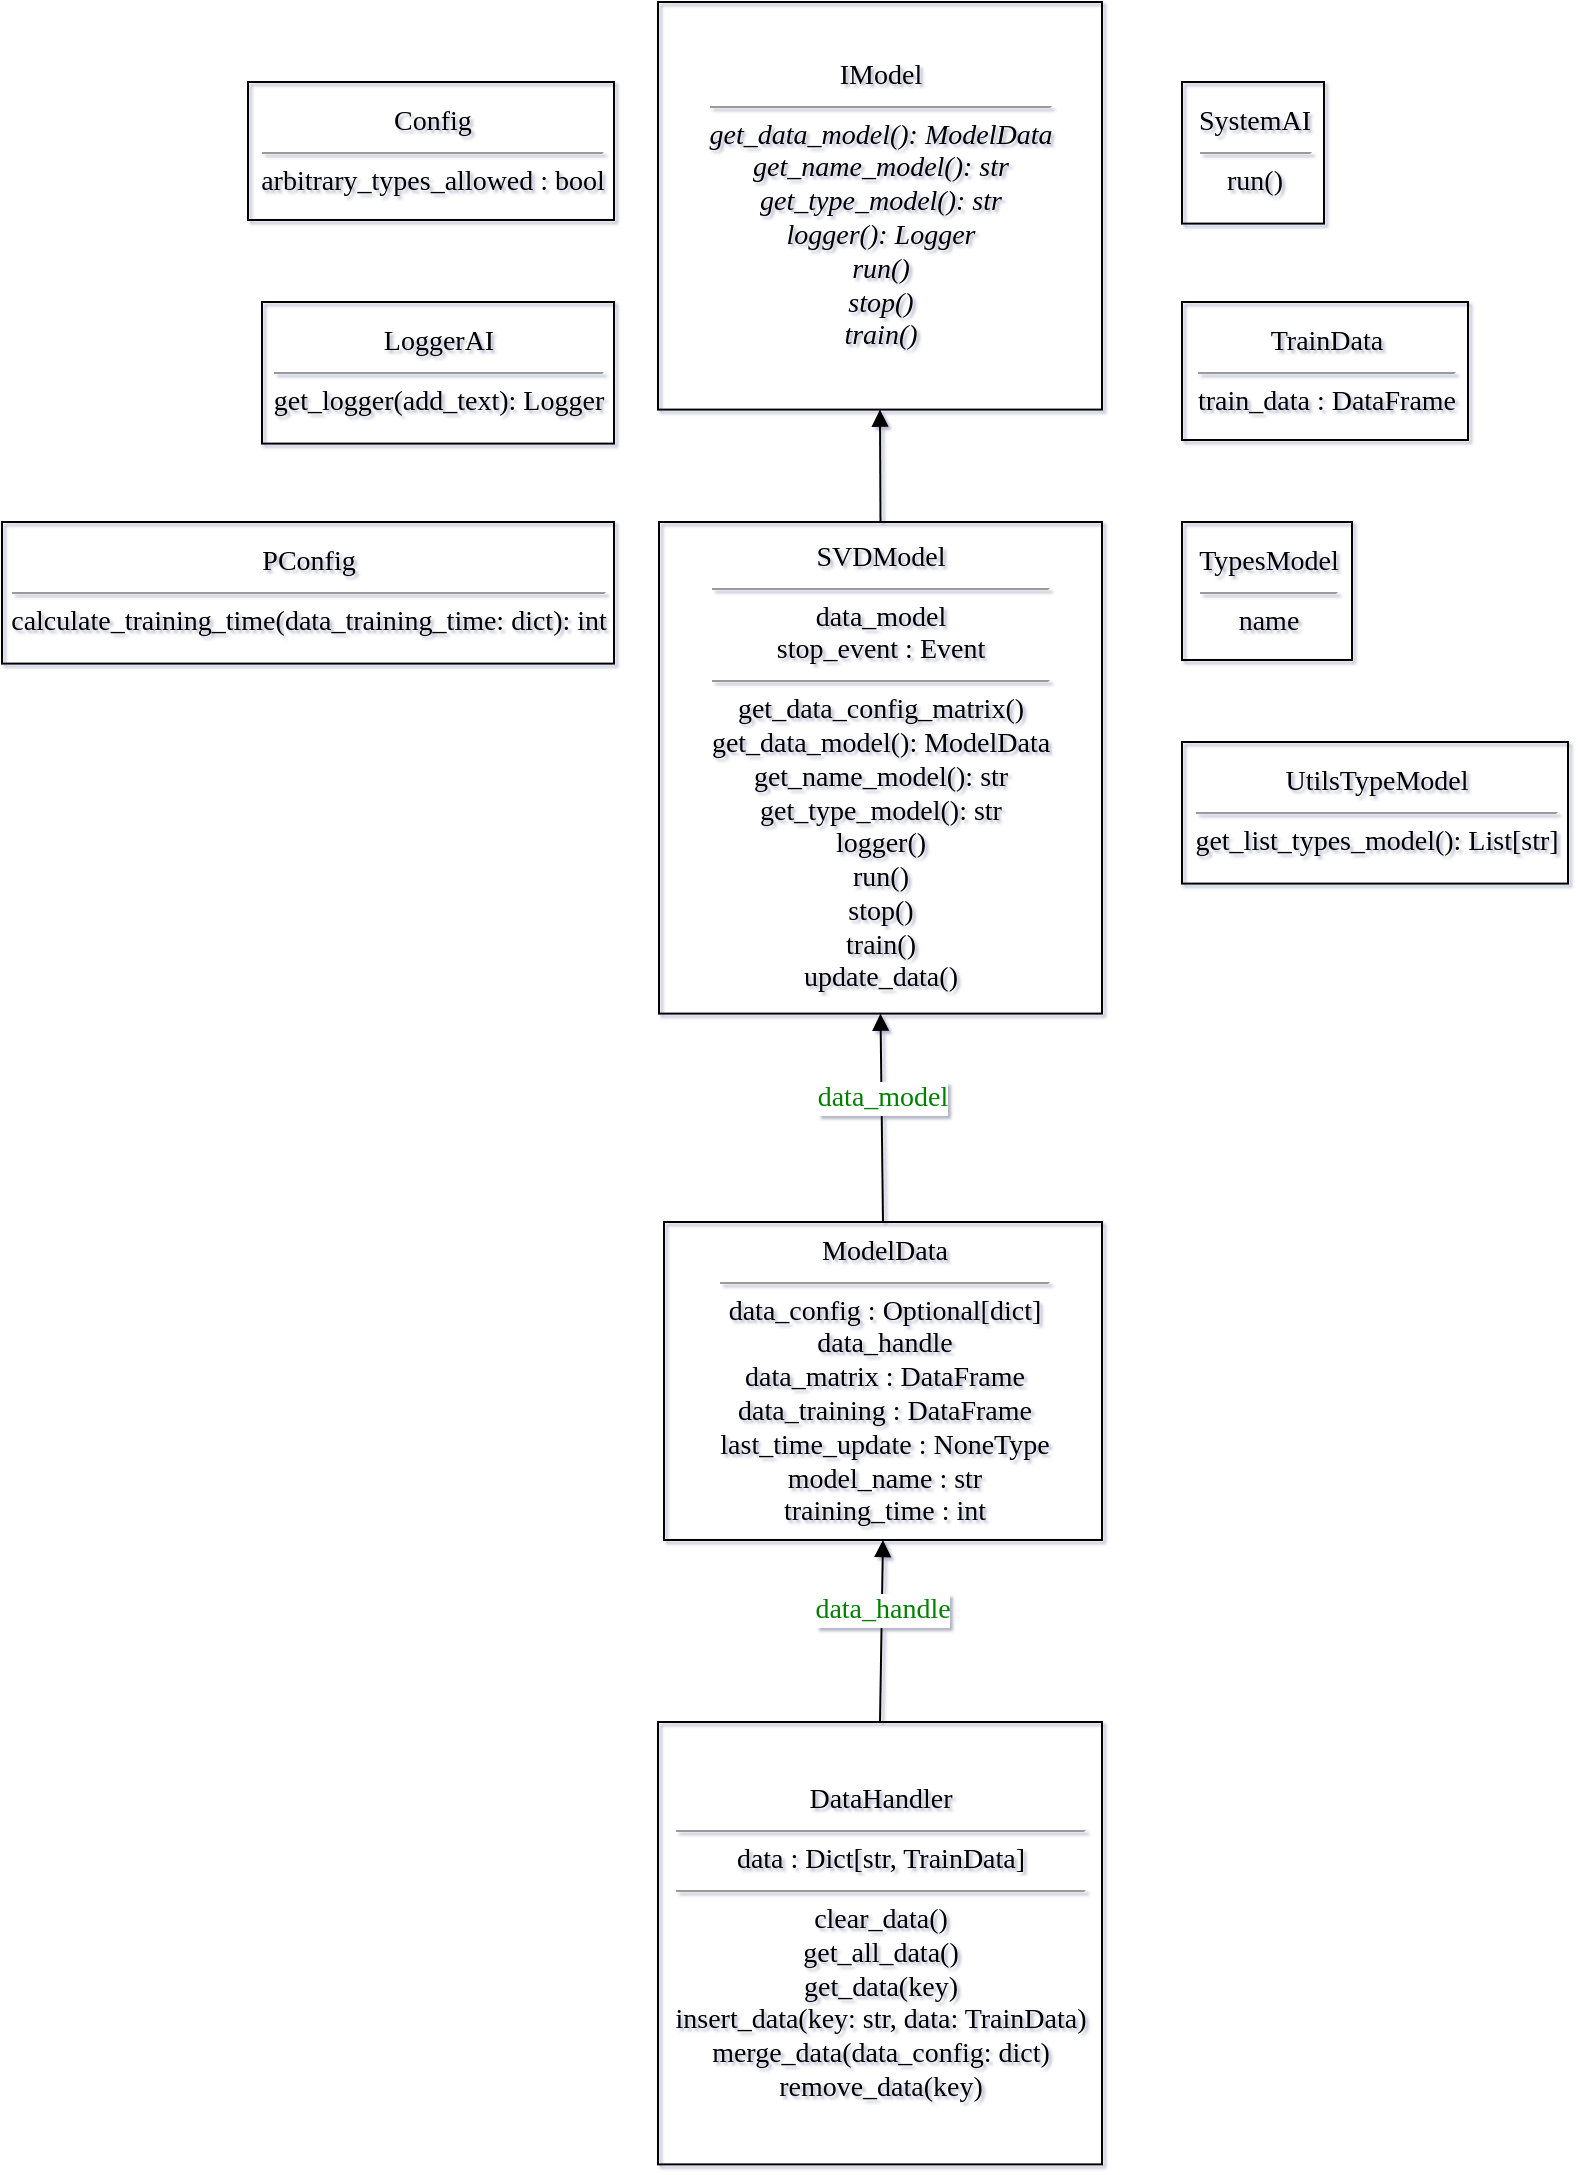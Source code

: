 <mxfile>
    <diagram id="DC99Lzol3jvFANDa86ud" name="Page-1">
        <mxGraphModel dx="1098" dy="1800" grid="1" gridSize="10" guides="1" tooltips="1" connect="1" arrows="1" fold="1" page="1" pageScale="1" pageWidth="850" pageHeight="1100" math="0" shadow="1">
            <root>
                <mxCell id="0"/>
                <mxCell id="1" parent="0"/>
                <mxCell id="node1" value="&lt;font style='font-size: 14.0px;' face='Times New Roman,serif' color='#000000'&gt;Config&lt;/font&gt;&lt;hr size='1'/&gt;&lt;div&gt;&lt;font style='font-size: 14.0px;' face='Times New Roman,serif' color='#000000'&gt;arbitrary_types_allowed : bool&lt;/font&gt;&lt;/div&gt;" style="verticalAlign=middle;html=1;rounded=0;labelBackgroundColor=none;strokeColor=black;fillColor=none;strokeWidth=1;dashed=0;" parent="1" vertex="1">
                    <mxGeometry x="163" y="-1060" width="183" height="69" as="geometry"/>
                </mxCell>
                <mxCell id="node2" value="&lt;font style='font-size: 14.0px;' face='Times New Roman,serif' color='#000000'&gt;DataHandler&lt;/font&gt;&lt;hr size='1'/&gt;&lt;div&gt;&lt;font style='font-size: 14.0px;' face='Times New Roman,serif' color='#000000'&gt;data : Dict[str, TrainData]&lt;/font&gt;&lt;/div&gt;&lt;hr size='1'/&gt;&lt;div&gt;&lt;font style='font-size: 14.0px;' face='Times New Roman,serif' color='#000000'&gt;clear_data()&lt;br/&gt;get_all_data()&lt;br/&gt;get_data(key)&lt;br/&gt;insert_data(key: str, data: TrainData)&lt;br/&gt;merge_data(data_config: dict)&lt;br/&gt;remove_data(key)&lt;/font&gt;&lt;/div&gt;" style="verticalAlign=middle;html=1;rounded=0;labelBackgroundColor=none;strokeColor=black;fillColor=none;strokeWidth=1;dashed=0;" parent="1" vertex="1">
                    <mxGeometry x="368" y="-240" width="222" height="221.2" as="geometry"/>
                </mxCell>
                <mxCell id="node3" value="&lt;font style='font-size: 14.0px;' face='Times New Roman,serif' color='#000000'&gt;ModelData&lt;/font&gt;&lt;hr size='1'/&gt;&lt;div&gt;&lt;font style='font-size: 14.0px;' face='Times New Roman,serif' color='#000000'&gt;data_config : Optional[dict]&lt;br/&gt;data_handle&lt;br/&gt;data_matrix : DataFrame&lt;br/&gt;data_training : DataFrame&lt;br/&gt;last_time_update : NoneType&lt;br/&gt;model_name : str&lt;br/&gt;training_time : int&lt;/font&gt;&lt;/div&gt;" style="verticalAlign=middle;html=1;rounded=0;labelBackgroundColor=none;strokeColor=black;fillColor=none;strokeWidth=1;dashed=0;" parent="1" vertex="1">
                    <mxGeometry x="371" y="-490.0" width="219" height="159" as="geometry"/>
                </mxCell>
                <mxCell id="node6" value="&lt;font style='font-size: 14.0px;' face='Times New Roman,serif' color='#000000'&gt;SVDModel&lt;/font&gt;&lt;hr size='1'/&gt;&lt;div&gt;&lt;font style='font-size: 14.0px;' face='Times New Roman,serif' color='#000000'&gt;data_model&lt;br/&gt;stop_event : Event&lt;/font&gt;&lt;/div&gt;&lt;hr size='1'/&gt;&lt;div&gt;&lt;font style='font-size: 14.0px;' face='Times New Roman,serif' color='#000000'&gt;get_data_config_matrix()&lt;br/&gt;get_data_model(): ModelData&lt;br/&gt;get_name_model(): str&lt;br/&gt;get_type_model(): str&lt;br/&gt;logger()&lt;br/&gt;run()&lt;br/&gt;stop()&lt;br/&gt;train()&lt;br/&gt;update_data()&lt;/font&gt;&lt;/div&gt;" style="verticalAlign=middle;html=1;rounded=0;labelBackgroundColor=none;strokeColor=black;fillColor=none;strokeWidth=1;dashed=0;" parent="1" vertex="1">
                    <mxGeometry x="368.5" y="-840" width="221.5" height="245.8" as="geometry"/>
                </mxCell>
                <mxCell id="node4" value="&lt;font style=&quot;font-size: 14.0px;&quot; face=&quot;Times New Roman,serif&quot; color=&quot;#000000&quot;&gt;IModel&lt;/font&gt;&lt;hr size=&quot;1&quot;&gt;&lt;div&gt;&lt;i&gt;&lt;font style=&quot;font-size: 14.0px;&quot; face=&quot;Times New Roman,serif&quot; color=&quot;#000000&quot;&gt;get_data_model(): ModelData&lt;br&gt;get_name_model(): str&lt;br&gt;get_type_model(): str&lt;br&gt;logger(): Logger&lt;br&gt;run()&lt;br&gt;stop()&lt;br&gt;train()&lt;/font&gt;&lt;/i&gt;&lt;/div&gt;" style="verticalAlign=middle;html=1;rounded=0;labelBackgroundColor=none;strokeColor=black;fillColor=none;strokeWidth=1;dashed=0;" parent="1" vertex="1">
                    <mxGeometry x="368" y="-1100" width="222" height="203.8" as="geometry"/>
                </mxCell>
                <mxCell id="node5" value="&lt;font style='font-size: 14.0px;' face='Times New Roman,serif' color='#000000'&gt;LoggerAI&lt;/font&gt;&lt;hr size='1'/&gt;&lt;div&gt;&lt;font style='font-size: 14.0px;' face='Times New Roman,serif' color='#000000'&gt;get_logger(add_text): Logger&lt;/font&gt;&lt;/div&gt;" style="verticalAlign=middle;html=1;rounded=0;labelBackgroundColor=none;strokeColor=black;fillColor=none;strokeWidth=1;dashed=0;" parent="1" vertex="1">
                    <mxGeometry x="170" y="-950" width="176" height="70.8" as="geometry"/>
                </mxCell>
                <mxCell id="node7" value="&lt;font style='font-size: 14.0px;' face='Times New Roman,serif' color='#000000'&gt;PConfig&lt;/font&gt;&lt;hr size='1'/&gt;&lt;div&gt;&lt;font style='font-size: 14.0px;' face='Times New Roman,serif' color='#000000'&gt;calculate_training_time(data_training_time: dict): int&lt;/font&gt;&lt;/div&gt;" style="verticalAlign=middle;html=1;rounded=0;labelBackgroundColor=none;strokeColor=black;fillColor=none;strokeWidth=1;dashed=0;" parent="1" vertex="1">
                    <mxGeometry x="40" y="-840" width="306" height="70.8" as="geometry"/>
                </mxCell>
                <mxCell id="node8" value="&lt;font style='font-size: 14.0px;' face='Times New Roman,serif' color='#000000'&gt;SystemAI&lt;/font&gt;&lt;hr size='1'/&gt;&lt;div&gt;&lt;font style='font-size: 14.0px;' face='Times New Roman,serif' color='#000000'&gt;run()&lt;/font&gt;&lt;/div&gt;" style="verticalAlign=middle;html=1;rounded=0;labelBackgroundColor=none;strokeColor=black;fillColor=none;strokeWidth=1;dashed=0;" parent="1" vertex="1">
                    <mxGeometry x="630" y="-1060.0" width="71" height="70.8" as="geometry"/>
                </mxCell>
                <mxCell id="node9" value="&lt;font style='font-size: 14.0px;' face='Times New Roman,serif' color='#000000'&gt;TrainData&lt;/font&gt;&lt;hr size='1'/&gt;&lt;div&gt;&lt;font style='font-size: 14.0px;' face='Times New Roman,serif' color='#000000'&gt;train_data : DataFrame&lt;/font&gt;&lt;/div&gt;" style="verticalAlign=middle;html=1;rounded=0;labelBackgroundColor=none;strokeColor=black;fillColor=none;strokeWidth=1;dashed=0;" parent="1" vertex="1">
                    <mxGeometry x="630" y="-950" width="143" height="69" as="geometry"/>
                </mxCell>
                <mxCell id="node10" value="&lt;font style='font-size: 14.0px;' face='Times New Roman,serif' color='#000000'&gt;TypesModel&lt;/font&gt;&lt;hr size='1'/&gt;&lt;div&gt;&lt;font style='font-size: 14.0px;' face='Times New Roman,serif' color='#000000'&gt;name&lt;/font&gt;&lt;/div&gt;" style="verticalAlign=middle;html=1;rounded=0;labelBackgroundColor=none;strokeColor=black;fillColor=none;strokeWidth=1;dashed=0;" parent="1" vertex="1">
                    <mxGeometry x="630" y="-840" width="85" height="69" as="geometry"/>
                </mxCell>
                <mxCell id="node11" value="&lt;font style='font-size: 14.0px;' face='Times New Roman,serif' color='#000000'&gt;UtilsTypeModel&lt;/font&gt;&lt;hr size='1'/&gt;&lt;div&gt;&lt;font style='font-size: 14.0px;' face='Times New Roman,serif' color='#000000'&gt;get_list_types_model(): List[str]&lt;/font&gt;&lt;/div&gt;" style="verticalAlign=middle;html=1;rounded=0;labelBackgroundColor=none;strokeColor=black;fillColor=none;strokeWidth=1;dashed=0;" parent="1" vertex="1">
                    <mxGeometry x="630" y="-730" width="193" height="70.8" as="geometry"/>
                </mxCell>
                <mxCell id="edge1" style="html=1;endArrow=block;dashed=0;endFill=1;startArrow=none;startFill=0;fillColor=black;strokeColor=black;strokeWidth=1;rounded=0;exitX=0.5;exitY=0.0;entryX=0.5;entryY=1.0;" parent="1" source="node2" target="node3" edge="1">
                    <mxGeometry relative="1" as="geometry">
                        <mxPoint x="459.5" y="-331.24" as="sourcePoint"/>
                        <mxPoint x="459.5" y="-370.94" as="targetPoint"/>
                    </mxGeometry>
                </mxCell>
                <mxCell id="label_edge1" value="&lt;font style='font-size: 14.0px;' face='Times New Roman,serif' color='green'&gt;data_handle&lt;/font&gt;" style="edgeLabel;html=1;align=center;verticalAlign=bottom;resizable=0;points=[];" parent="edge1" vertex="1" connectable="0">
                    <mxGeometry relative="1" as="geometry"/>
                </mxCell>
                <mxCell id="edge2" style="html=1;endArrow=block;dashed=0;endFill=1;startArrow=none;startFill=0;fillColor=black;strokeColor=black;strokeWidth=1;rounded=0;exitX=0.5;exitY=0.0;entryX=0.5;entryY=1.0;" parent="1" source="node3" target="node6" edge="1">
                    <mxGeometry relative="1" as="geometry">
                        <mxPoint x="459.5" y="-542.4" as="sourcePoint"/>
                        <mxPoint x="459.5" y="-581.93" as="targetPoint"/>
                    </mxGeometry>
                </mxCell>
                <mxCell id="label_edge2" value="&lt;font style='font-size: 14.0px;' face='Times New Roman,serif' color='green'&gt;data_model&lt;/font&gt;" style="edgeLabel;html=1;align=center;verticalAlign=bottom;resizable=0;points=[];" parent="edge2" vertex="1" connectable="0">
                    <mxGeometry relative="1" as="geometry"/>
                </mxCell>
                <mxCell id="edge3" style="html=1;endArrow=block;dashed=0;endFill=1;startArrow=none;startFill=0;fillColor=black;strokeColor=black;strokeWidth=1;rounded=0;exitX=0.5;exitY=0.0;entryX=0.5;entryY=1.0;" parent="1" source="node6" target="node4" edge="1">
                    <mxGeometry relative="1" as="geometry">
                        <mxPoint x="459.5" y="-798.36" as="sourcePoint"/>
                        <mxPoint x="459.5" y="-825.8" as="targetPoint"/>
                    </mxGeometry>
                </mxCell>
            </root>
        </mxGraphModel>
    </diagram>
</mxfile>